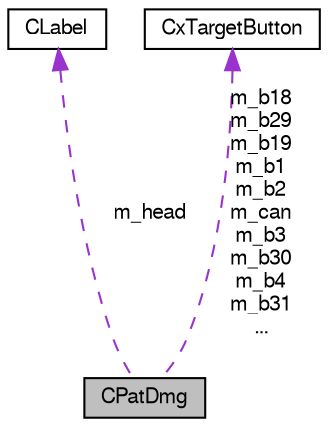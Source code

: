digraph G
{
  edge [fontname="FreeSans",fontsize="10",labelfontname="FreeSans",labelfontsize="10"];
  node [fontname="FreeSans",fontsize="10",shape=record];
  Node1 [label="CPatDmg",height=0.2,width=0.4,color="black", fillcolor="grey75", style="filled" fontcolor="black"];
  Node2 -> Node1 [dir=back,color="darkorchid3",fontsize="10",style="dashed",label="m_head",fontname="FreeSans"];
  Node2 [label="CLabel",height=0.2,width=0.4,color="black", fillcolor="white", style="filled",URL="$class_c_label.html"];
  Node3 -> Node1 [dir=back,color="darkorchid3",fontsize="10",style="dashed",label="m_b18\nm_b29\nm_b19\nm_b1\nm_b2\nm_can\nm_b3\nm_b30\nm_b4\nm_b31\n...",fontname="FreeSans"];
  Node3 [label="CxTargetButton",height=0.2,width=0.4,color="black", fillcolor="white", style="filled",URL="$class_cx_target_button.html"];
}
